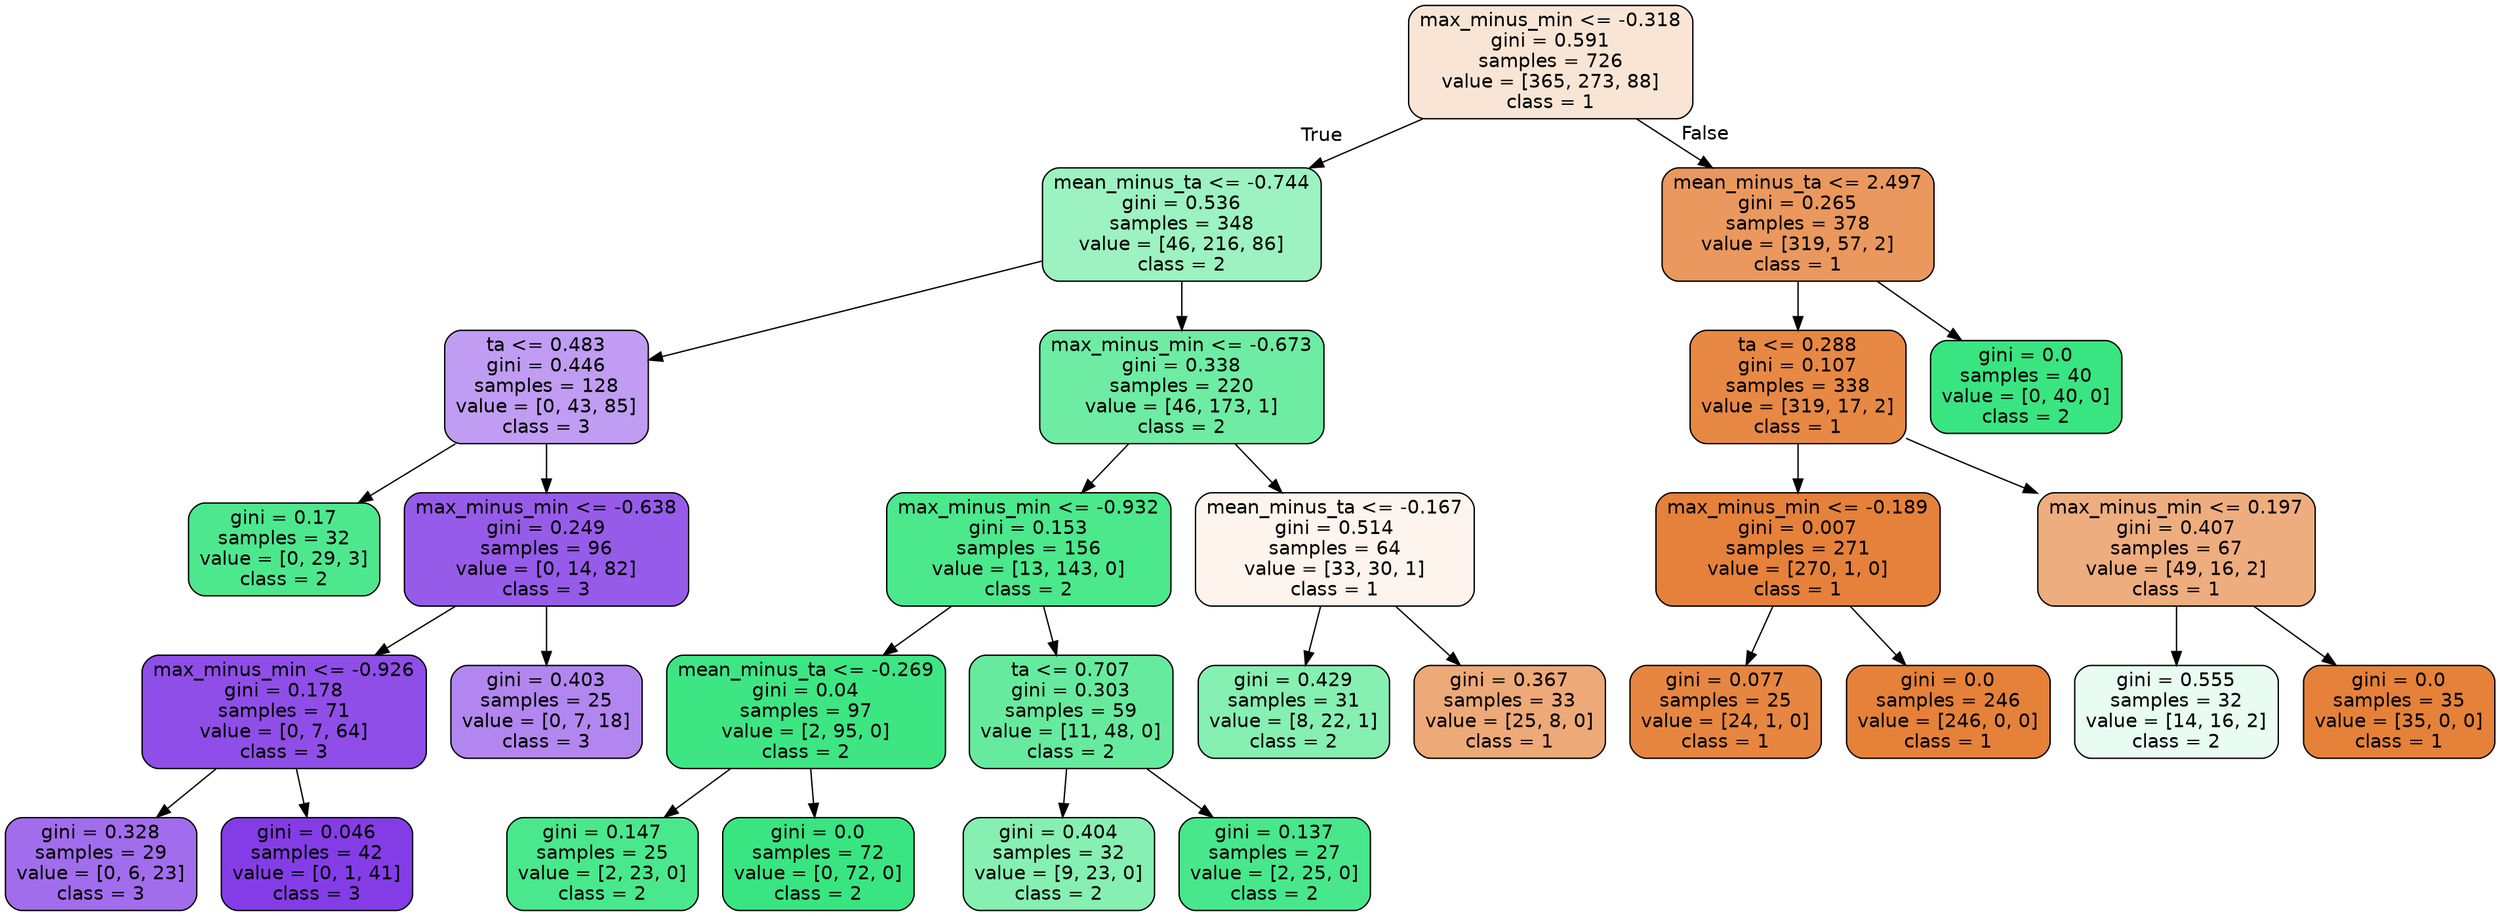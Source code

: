 digraph Tree {
node [shape=box, style="filled, rounded", color="black", fontname=helvetica] ;
edge [fontname=helvetica] ;
0 [label="max_minus_min <= -0.318\ngini = 0.591\nsamples = 726\nvalue = [365, 273, 88]\nclass = 1", fillcolor="#e5813934"] ;
1 [label="mean_minus_ta <= -0.744\ngini = 0.536\nsamples = 348\nvalue = [46, 216, 86]\nclass = 2", fillcolor="#39e5817f"] ;
0 -> 1 [labeldistance=2.5, labelangle=45, headlabel="True"] ;
2 [label="ta <= 0.483\ngini = 0.446\nsamples = 128\nvalue = [0, 43, 85]\nclass = 3", fillcolor="#8139e57e"] ;
1 -> 2 ;
3 [label="gini = 0.17\nsamples = 32\nvalue = [0, 29, 3]\nclass = 2", fillcolor="#39e581e5"] ;
2 -> 3 ;
4 [label="max_minus_min <= -0.638\ngini = 0.249\nsamples = 96\nvalue = [0, 14, 82]\nclass = 3", fillcolor="#8139e5d3"] ;
2 -> 4 ;
5 [label="max_minus_min <= -0.926\ngini = 0.178\nsamples = 71\nvalue = [0, 7, 64]\nclass = 3", fillcolor="#8139e5e3"] ;
4 -> 5 ;
6 [label="gini = 0.328\nsamples = 29\nvalue = [0, 6, 23]\nclass = 3", fillcolor="#8139e5bc"] ;
5 -> 6 ;
7 [label="gini = 0.046\nsamples = 42\nvalue = [0, 1, 41]\nclass = 3", fillcolor="#8139e5f9"] ;
5 -> 7 ;
8 [label="gini = 0.403\nsamples = 25\nvalue = [0, 7, 18]\nclass = 3", fillcolor="#8139e59c"] ;
4 -> 8 ;
9 [label="max_minus_min <= -0.673\ngini = 0.338\nsamples = 220\nvalue = [46, 173, 1]\nclass = 2", fillcolor="#39e581ba"] ;
1 -> 9 ;
10 [label="max_minus_min <= -0.932\ngini = 0.153\nsamples = 156\nvalue = [13, 143, 0]\nclass = 2", fillcolor="#39e581e8"] ;
9 -> 10 ;
11 [label="mean_minus_ta <= -0.269\ngini = 0.04\nsamples = 97\nvalue = [2, 95, 0]\nclass = 2", fillcolor="#39e581fa"] ;
10 -> 11 ;
12 [label="gini = 0.147\nsamples = 25\nvalue = [2, 23, 0]\nclass = 2", fillcolor="#39e581e9"] ;
11 -> 12 ;
13 [label="gini = 0.0\nsamples = 72\nvalue = [0, 72, 0]\nclass = 2", fillcolor="#39e581ff"] ;
11 -> 13 ;
14 [label="ta <= 0.707\ngini = 0.303\nsamples = 59\nvalue = [11, 48, 0]\nclass = 2", fillcolor="#39e581c5"] ;
10 -> 14 ;
15 [label="gini = 0.404\nsamples = 32\nvalue = [9, 23, 0]\nclass = 2", fillcolor="#39e5819b"] ;
14 -> 15 ;
16 [label="gini = 0.137\nsamples = 27\nvalue = [2, 25, 0]\nclass = 2", fillcolor="#39e581eb"] ;
14 -> 16 ;
17 [label="mean_minus_ta <= -0.167\ngini = 0.514\nsamples = 64\nvalue = [33, 30, 1]\nclass = 1", fillcolor="#e5813916"] ;
9 -> 17 ;
18 [label="gini = 0.429\nsamples = 31\nvalue = [8, 22, 1]\nclass = 2", fillcolor="#39e5819b"] ;
17 -> 18 ;
19 [label="gini = 0.367\nsamples = 33\nvalue = [25, 8, 0]\nclass = 1", fillcolor="#e58139ad"] ;
17 -> 19 ;
20 [label="mean_minus_ta <= 2.497\ngini = 0.265\nsamples = 378\nvalue = [319, 57, 2]\nclass = 1", fillcolor="#e58139d0"] ;
0 -> 20 [labeldistance=2.5, labelangle=-45, headlabel="False"] ;
21 [label="ta <= 0.288\ngini = 0.107\nsamples = 338\nvalue = [319, 17, 2]\nclass = 1", fillcolor="#e58139f0"] ;
20 -> 21 ;
22 [label="max_minus_min <= -0.189\ngini = 0.007\nsamples = 271\nvalue = [270, 1, 0]\nclass = 1", fillcolor="#e58139fe"] ;
21 -> 22 ;
23 [label="gini = 0.077\nsamples = 25\nvalue = [24, 1, 0]\nclass = 1", fillcolor="#e58139f4"] ;
22 -> 23 ;
24 [label="gini = 0.0\nsamples = 246\nvalue = [246, 0, 0]\nclass = 1", fillcolor="#e58139ff"] ;
22 -> 24 ;
25 [label="max_minus_min <= 0.197\ngini = 0.407\nsamples = 67\nvalue = [49, 16, 2]\nclass = 1", fillcolor="#e58139a5"] ;
21 -> 25 ;
26 [label="gini = 0.555\nsamples = 32\nvalue = [14, 16, 2]\nclass = 2", fillcolor="#39e5811c"] ;
25 -> 26 ;
27 [label="gini = 0.0\nsamples = 35\nvalue = [35, 0, 0]\nclass = 1", fillcolor="#e58139ff"] ;
25 -> 27 ;
28 [label="gini = 0.0\nsamples = 40\nvalue = [0, 40, 0]\nclass = 2", fillcolor="#39e581ff"] ;
20 -> 28 ;
}